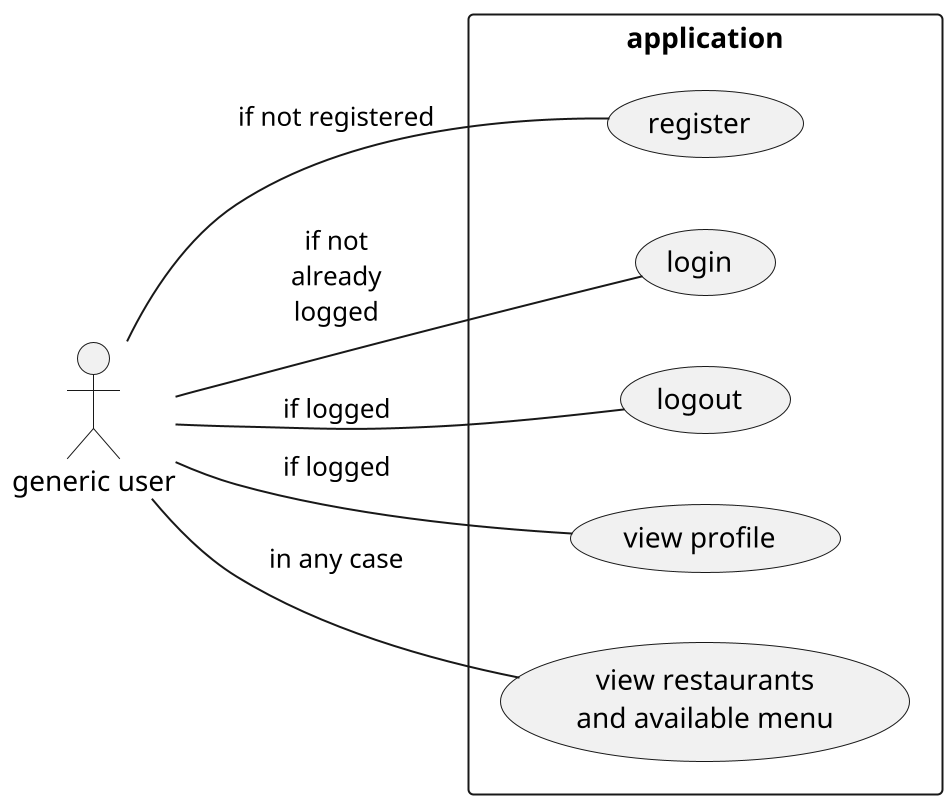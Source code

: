 @startuml useraccess
scale 2
left to right direction
skinparam packageStyle rect

actor "generic user"

rectangle "application" {
    (generic user) -- (register) : if not registered
    (generic user) -- (login) : if not\nalready\nlogged
    (generic user) -- (logout) : if logged
    (generic user) -- (view profile) : if logged
    (generic user) -- (view restaurants\nand available menu) : in any case
}

@enduml
